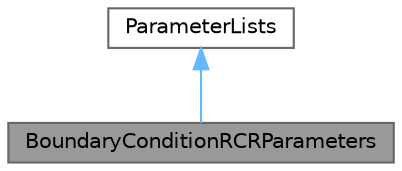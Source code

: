 digraph "BoundaryConditionRCRParameters"
{
 // LATEX_PDF_SIZE
  bgcolor="transparent";
  edge [fontname=Helvetica,fontsize=10,labelfontname=Helvetica,labelfontsize=10];
  node [fontname=Helvetica,fontsize=10,shape=box,height=0.2,width=0.4];
  Node1 [id="Node000001",label="BoundaryConditionRCRParameters",height=0.2,width=0.4,color="gray40", fillcolor="grey60", style="filled", fontcolor="black",tooltip="RCR values for Neumann BC type."];
  Node2 -> Node1 [id="edge1_Node000001_Node000002",dir="back",color="steelblue1",style="solid",tooltip=" "];
  Node2 [id="Node000002",label="ParameterLists",height=0.2,width=0.4,color="gray40", fillcolor="white", style="filled",URL="$class_parameter_lists.html",tooltip="Defines parameter name and value, and stores them in maps for settng values from XML."];
}
